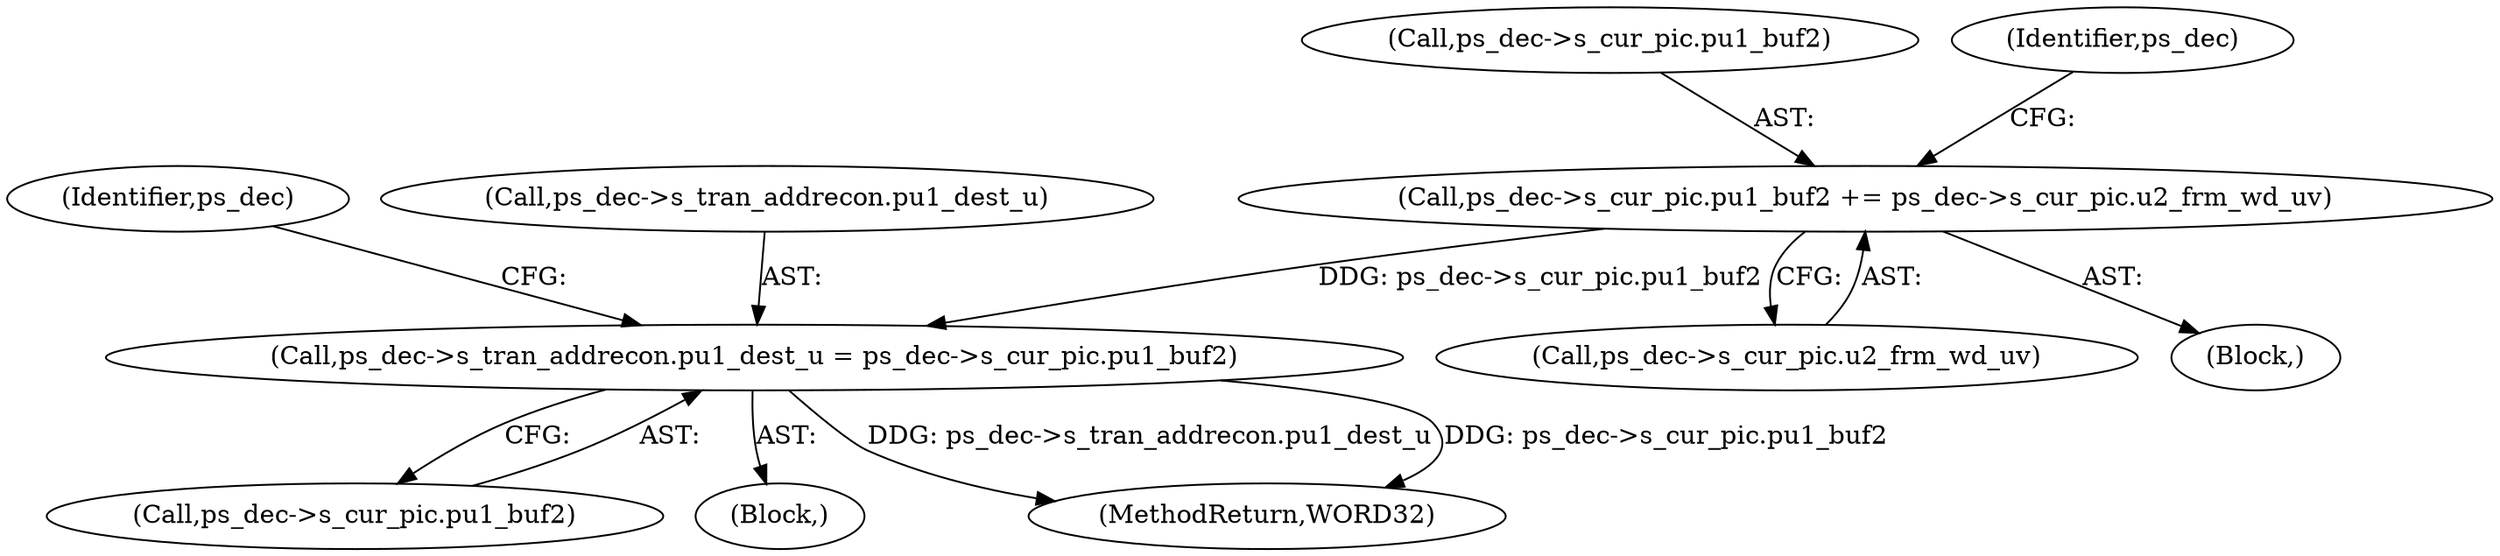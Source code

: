 digraph "0_Android_0b23c81c3dd9ec38f7e6806a3955fed1925541a0_3@pointer" {
"1001263" [label="(Call,ps_dec->s_cur_pic.pu1_buf2 += ps_dec->s_cur_pic.u2_frm_wd_uv)"];
"1001807" [label="(Call,ps_dec->s_tran_addrecon.pu1_dest_u = ps_dec->s_cur_pic.pu1_buf2)"];
"1001821" [label="(Identifier,ps_dec)"];
"1001813" [label="(Call,ps_dec->s_cur_pic.pu1_buf2)"];
"1001269" [label="(Call,ps_dec->s_cur_pic.u2_frm_wd_uv)"];
"1001248" [label="(Block,)"];
"1001808" [label="(Call,ps_dec->s_tran_addrecon.pu1_dest_u)"];
"1001263" [label="(Call,ps_dec->s_cur_pic.pu1_buf2 += ps_dec->s_cur_pic.u2_frm_wd_uv)"];
"1001737" [label="(Block,)"];
"1002159" [label="(MethodReturn,WORD32)"];
"1001264" [label="(Call,ps_dec->s_cur_pic.pu1_buf2)"];
"1001277" [label="(Identifier,ps_dec)"];
"1001807" [label="(Call,ps_dec->s_tran_addrecon.pu1_dest_u = ps_dec->s_cur_pic.pu1_buf2)"];
"1001263" -> "1001248"  [label="AST: "];
"1001263" -> "1001269"  [label="CFG: "];
"1001264" -> "1001263"  [label="AST: "];
"1001269" -> "1001263"  [label="AST: "];
"1001277" -> "1001263"  [label="CFG: "];
"1001263" -> "1001807"  [label="DDG: ps_dec->s_cur_pic.pu1_buf2"];
"1001807" -> "1001737"  [label="AST: "];
"1001807" -> "1001813"  [label="CFG: "];
"1001808" -> "1001807"  [label="AST: "];
"1001813" -> "1001807"  [label="AST: "];
"1001821" -> "1001807"  [label="CFG: "];
"1001807" -> "1002159"  [label="DDG: ps_dec->s_tran_addrecon.pu1_dest_u"];
"1001807" -> "1002159"  [label="DDG: ps_dec->s_cur_pic.pu1_buf2"];
}

